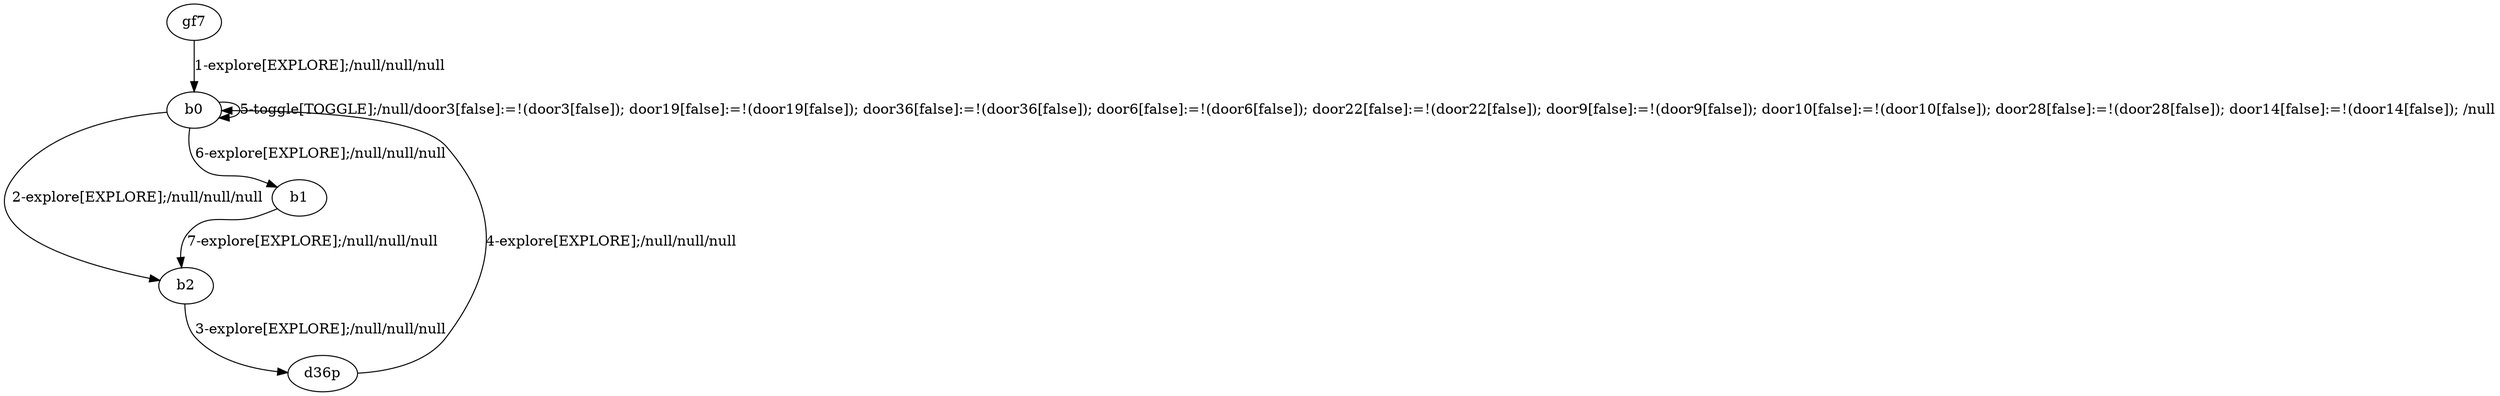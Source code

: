 # Total number of goals covered by this test: 2
# b1 --> b2
# b0 --> b1

digraph g {
"gf7" -> "b0" [label = "1-explore[EXPLORE];/null/null/null"];
"b0" -> "b2" [label = "2-explore[EXPLORE];/null/null/null"];
"b2" -> "d36p" [label = "3-explore[EXPLORE];/null/null/null"];
"d36p" -> "b0" [label = "4-explore[EXPLORE];/null/null/null"];
"b0" -> "b0" [label = "5-toggle[TOGGLE];/null/door3[false]:=!(door3[false]); door19[false]:=!(door19[false]); door36[false]:=!(door36[false]); door6[false]:=!(door6[false]); door22[false]:=!(door22[false]); door9[false]:=!(door9[false]); door10[false]:=!(door10[false]); door28[false]:=!(door28[false]); door14[false]:=!(door14[false]); /null"];
"b0" -> "b1" [label = "6-explore[EXPLORE];/null/null/null"];
"b1" -> "b2" [label = "7-explore[EXPLORE];/null/null/null"];
}